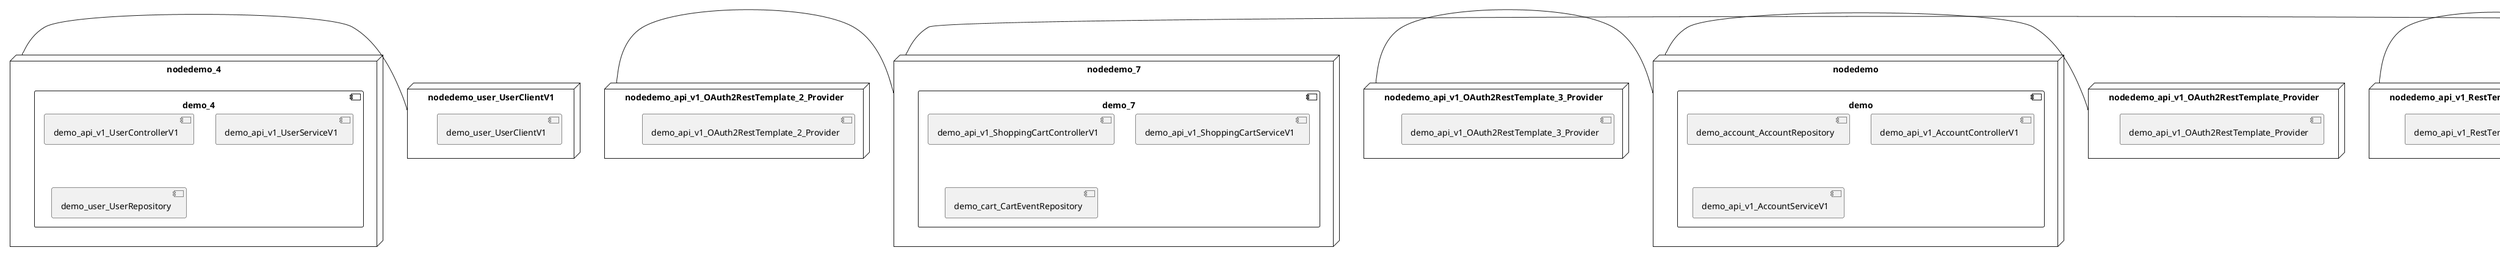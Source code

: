 @startuml
skinparam fixCircleLabelOverlapping true
skinparam componentStyle uml2
node nodedemo {
component demo {
[demo_account_AccountRepository] [[kbastani-spring-cloud-event-sourcing-example.system#_TbcTwCNZEe-tVc4NFudEig]]
[demo_api_v1_AccountControllerV1] [[kbastani-spring-cloud-event-sourcing-example.system#_TbcTwCNZEe-tVc4NFudEig]]
[demo_api_v1_AccountServiceV1] [[kbastani-spring-cloud-event-sourcing-example.system#_TbcTwCNZEe-tVc4NFudEig]]
}
}
node nodedemo_2 {
component demo_2 {
[demo_UserController] [[kbastani-spring-cloud-event-sourcing-example.system#_TbcTwCNZEe-tVc4NFudEig]]
[demo_UserRepository] [[kbastani-spring-cloud-event-sourcing-example.system#_TbcTwCNZEe-tVc4NFudEig]]
[demo_UserService] [[kbastani-spring-cloud-event-sourcing-example.system#_TbcTwCNZEe-tVc4NFudEig]]
[demo_login_UserController] [[kbastani-spring-cloud-event-sourcing-example.system#_TbcTwCNZEe-tVc4NFudEig]]
}
}
node nodedemo_3 {
component demo_3 {
[demo_api_v1_OrderControllerV1] [[kbastani-spring-cloud-event-sourcing-example.system#_TbcTwCNZEe-tVc4NFudEig]]
[demo_api_v1_OrderServiceV1] [[kbastani-spring-cloud-event-sourcing-example.system#_TbcTwCNZEe-tVc4NFudEig]]
[demo_config_DatabaseInitializer] [[kbastani-spring-cloud-event-sourcing-example.system#_TbcTwCNZEe-tVc4NFudEig]]
[demo_invoice_InvoiceRepository] [[kbastani-spring-cloud-event-sourcing-example.system#_TbcTwCNZEe-tVc4NFudEig]]
[demo_order_OrderEventRepository] [[kbastani-spring-cloud-event-sourcing-example.system#_TbcTwCNZEe-tVc4NFudEig]]
[demo_order_OrderRepository] [[kbastani-spring-cloud-event-sourcing-example.system#_TbcTwCNZEe-tVc4NFudEig]]
}
}
node nodedemo_4 {
component demo_4 {
[demo_api_v1_UserControllerV1] [[kbastani-spring-cloud-event-sourcing-example.system#_TbcTwCNZEe-tVc4NFudEig]]
[demo_api_v1_UserServiceV1] [[kbastani-spring-cloud-event-sourcing-example.system#_TbcTwCNZEe-tVc4NFudEig]]
[demo_user_UserRepository] [[kbastani-spring-cloud-event-sourcing-example.system#_TbcTwCNZEe-tVc4NFudEig]]
}
}
node nodedemo_5 {
component demo_5 {
[demo_api_v1_CatalogControllerV1] [[kbastani-spring-cloud-event-sourcing-example.system#_TbcTwCNZEe-tVc4NFudEig]]
[demo_api_v1_CatalogServiceV1] [[kbastani-spring-cloud-event-sourcing-example.system#_TbcTwCNZEe-tVc4NFudEig]]
[demo_catalog_CatalogInfoRepository] [[kbastani-spring-cloud-event-sourcing-example.system#_TbcTwCNZEe-tVc4NFudEig]]
}
}
node nodedemo_6 {
component demo_6 {
[DatabaseInitializer] [[kbastani-spring-cloud-event-sourcing-example.system#_TbcTwCNZEe-tVc4NFudEig]]
}
}
node nodedemo_7 {
component demo_7 {
[demo_api_v1_ShoppingCartControllerV1] [[kbastani-spring-cloud-event-sourcing-example.system#_TbcTwCNZEe-tVc4NFudEig]]
[demo_api_v1_ShoppingCartServiceV1] [[kbastani-spring-cloud-event-sourcing-example.system#_TbcTwCNZEe-tVc4NFudEig]]
[demo_cart_CartEventRepository] [[kbastani-spring-cloud-event-sourcing-example.system#_TbcTwCNZEe-tVc4NFudEig]]
}
}
node nodedemo_v1 {
component demo_v1 {
[demo_v1_InventoryControllerV1] [[kbastani-spring-cloud-event-sourcing-example.system#_TbcTwCNZEe-tVc4NFudEig]]
[demo_v1_InventoryServiceV1] [[kbastani-spring-cloud-event-sourcing-example.system#_TbcTwCNZEe-tVc4NFudEig]]
}
}
node nodedemo_api_v1_OAuth2RestTemplate_2_Provider {
[demo_api_v1_OAuth2RestTemplate_2_Provider] [[kbastani-spring-cloud-event-sourcing-example.system#_TbcTwCNZEe-tVc4NFudEig]]
}
node nodedemo_api_v1_OAuth2RestTemplate_3_Provider {
[demo_api_v1_OAuth2RestTemplate_3_Provider] [[kbastani-spring-cloud-event-sourcing-example.system#_TbcTwCNZEe-tVc4NFudEig]]
}
node nodedemo_api_v1_OAuth2RestTemplate_Provider {
[demo_api_v1_OAuth2RestTemplate_Provider] [[kbastani-spring-cloud-event-sourcing-example.system#_TbcTwCNZEe-tVc4NFudEig]]
}
node nodedemo_api_v1_RestTemplate_2_Provider {
[demo_api_v1_RestTemplate_2_Provider] [[kbastani-spring-cloud-event-sourcing-example.system#_TbcTwCNZEe-tVc4NFudEig]]
}
node nodedemo_api_v1_RestTemplate_Provider {
[demo_api_v1_RestTemplate_Provider] [[kbastani-spring-cloud-event-sourcing-example.system#_TbcTwCNZEe-tVc4NFudEig]]
}
node nodedemo_inventory_InventoryRepository_Provider {
[demo_inventory_InventoryRepository_Provider] [[kbastani-spring-cloud-event-sourcing-example.system#_TbcTwCNZEe-tVc4NFudEig]]
}
node nodedemo_login_AuthenticationManager_Provider {
[demo_login_AuthenticationManager_Provider] [[kbastani-spring-cloud-event-sourcing-example.system#_TbcTwCNZEe-tVc4NFudEig]]
}
node nodedemo_login_ClientDetailsService_Provider {
[demo_login_ClientDetailsService_Provider] [[kbastani-spring-cloud-event-sourcing-example.system#_TbcTwCNZEe-tVc4NFudEig]]
}
node nodedemo_login_HttpSessionSecurityContextRepository_Provider {
[demo_login_HttpSessionSecurityContextRepository_Provider] [[kbastani-spring-cloud-event-sourcing-example.system#_TbcTwCNZEe-tVc4NFudEig]]
}
node nodedemo_login_LoginController {
[demo_login_LoginController] [[kbastani-spring-cloud-event-sourcing-example.system#_TbcTwCNZEe-tVc4NFudEig]]
}
node nodedemo_product_ProductRepository_Provider {
[demo_product_ProductRepository_Provider] [[kbastani-spring-cloud-event-sourcing-example.system#_TbcTwCNZEe-tVc4NFudEig]]
}
node nodedemo_user_UserClientV1 {
[demo_user_UserClientV1] [[kbastani-spring-cloud-event-sourcing-example.system#_TbcTwCNZEe-tVc4NFudEig]]
}
node nodedemo_v1_Session_Provider {
[demo_v1_Session_Provider] [[kbastani-spring-cloud-event-sourcing-example.system#_TbcTwCNZEe-tVc4NFudEig]]
}
[nodedemo_4] - [nodedemo_user_UserClientV1]
[nodedemo_api_v1_OAuth2RestTemplate_2_Provider] - [nodedemo_7]
[nodedemo_api_v1_OAuth2RestTemplate_3_Provider] - [nodedemo]
[nodedemo_api_v1_OAuth2RestTemplate_Provider] - [nodedemo]
[nodedemo_api_v1_RestTemplate_2_Provider] - [nodedemo_5]
[nodedemo_api_v1_RestTemplate_Provider] - [nodedemo_7]
[nodedemo_inventory_InventoryRepository_Provider] - [nodedemo_v1]
[nodedemo_login_AuthenticationManager_Provider] - [nodedemo_login_LoginController]
[nodedemo_login_ClientDetailsService_Provider] - [nodedemo_login_LoginController]
[nodedemo_login_HttpSessionSecurityContextRepository_Provider] - [nodedemo_login_LoginController]
[nodedemo_product_ProductRepository_Provider] - [nodedemo_v1]
[nodedemo_v1_Session_Provider] - [nodedemo_v1]

@enduml
